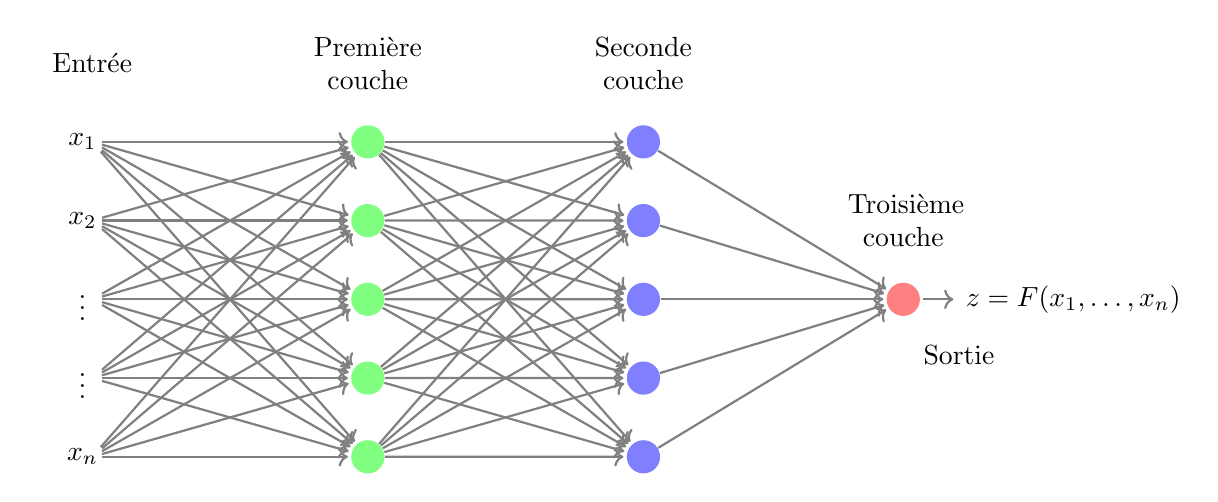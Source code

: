 % Figure after Kjell Magne Fauske 
% http://www.texample.net/tikz/examples/neural-network/
\begin{tikzpicture}[shorten >=1pt,->,draw=black!50, node distance=3.3cm]
   \def\layersep{3.5cm}
    \tikzstyle{every pin edge}=[<-,shorten <=1pt,thick]
    \tikzstyle{neuron}=[circle,fill=black!25,minimum size=12pt,inner sep=0pt]
    \tikzstyle{entree}=[];
    \tikzstyle{input neuron}=[neuron, fill=green!50];
    \tikzstyle{output neuron}=[neuron, fill=red!50];
    \tikzstyle{hidden neuron}=[neuron, fill=blue!50];
    \tikzstyle{annot} = [text width=4em, text centered]

    % Entree
    \foreach \name / \y in {1,...,5}
    % This is the same as writing \foreach \name / \y in {1/1,2/2,3/3,4/4}
        \node[entree] (E-\name) at (-\layersep,-\y) {$$};

\node[entree] at (E-1.west) {$x_1$};
\node[entree] at (E-2.west) {$x_2$};
\node[entree] at (E-3.west) {$\vdots$};
\node[entree] at (E-4.west) {$\vdots$};
\node[entree] at (E-5.west) {$x_n$};

    % Premiere couche
    \foreach \name / \y in {1,...,5}
    % This is the same as writing \foreach \name / \y in {1/1,2/2,3/3,4/4}
        \node[input neuron] (I-\name) at (0,-\y) {};

    %Seconde couche
    \foreach \name / \y in {1,...,5}
        \path[yshift=0cm]
            node[hidden neuron] (H-\name) at (\layersep,-\y cm) {};

    % Troisieme couche
    \node[output neuron,pin={[pin edge={->}]right:$z=F(x_1,\ldots,x_n)$}, right of=H-3] (O) {};

    % Connect every node in the input layer with every node in the
    % hidden layer.
    \foreach \source in {1,...,5}
        \foreach \dest in {1,...,5}
            \path[thick] (E-\source) edge (I-\dest);

    % Connect every node in the input layer with every node in the
    % hidden layer.
    \foreach \source in {1,...,5}
        \foreach \dest in {1,...,5}
            \path[thick] (I-\source) edge (H-\dest);

    % Connect every node in the hidden layer with the output layer
    \foreach \source in {1,...,5}
        \path[thick] (H-\source) edge (O);

    % Annotate the layers
	\node[annot,above of=E-1, node distance=1cm] {Entr\'ee};
    \node[annot,above of=H-1, node distance=1cm] (hl) {Seconde couche};
    \node[annot,above of=I-1, node distance=1cm] {Premi\`ere couche};
    \node[annot,above of=O, node distance=1cm] {Troisi\`eme couche};
	\node[annot,below right of=O, node distance=1cm] {Sortie};
\end{tikzpicture}  